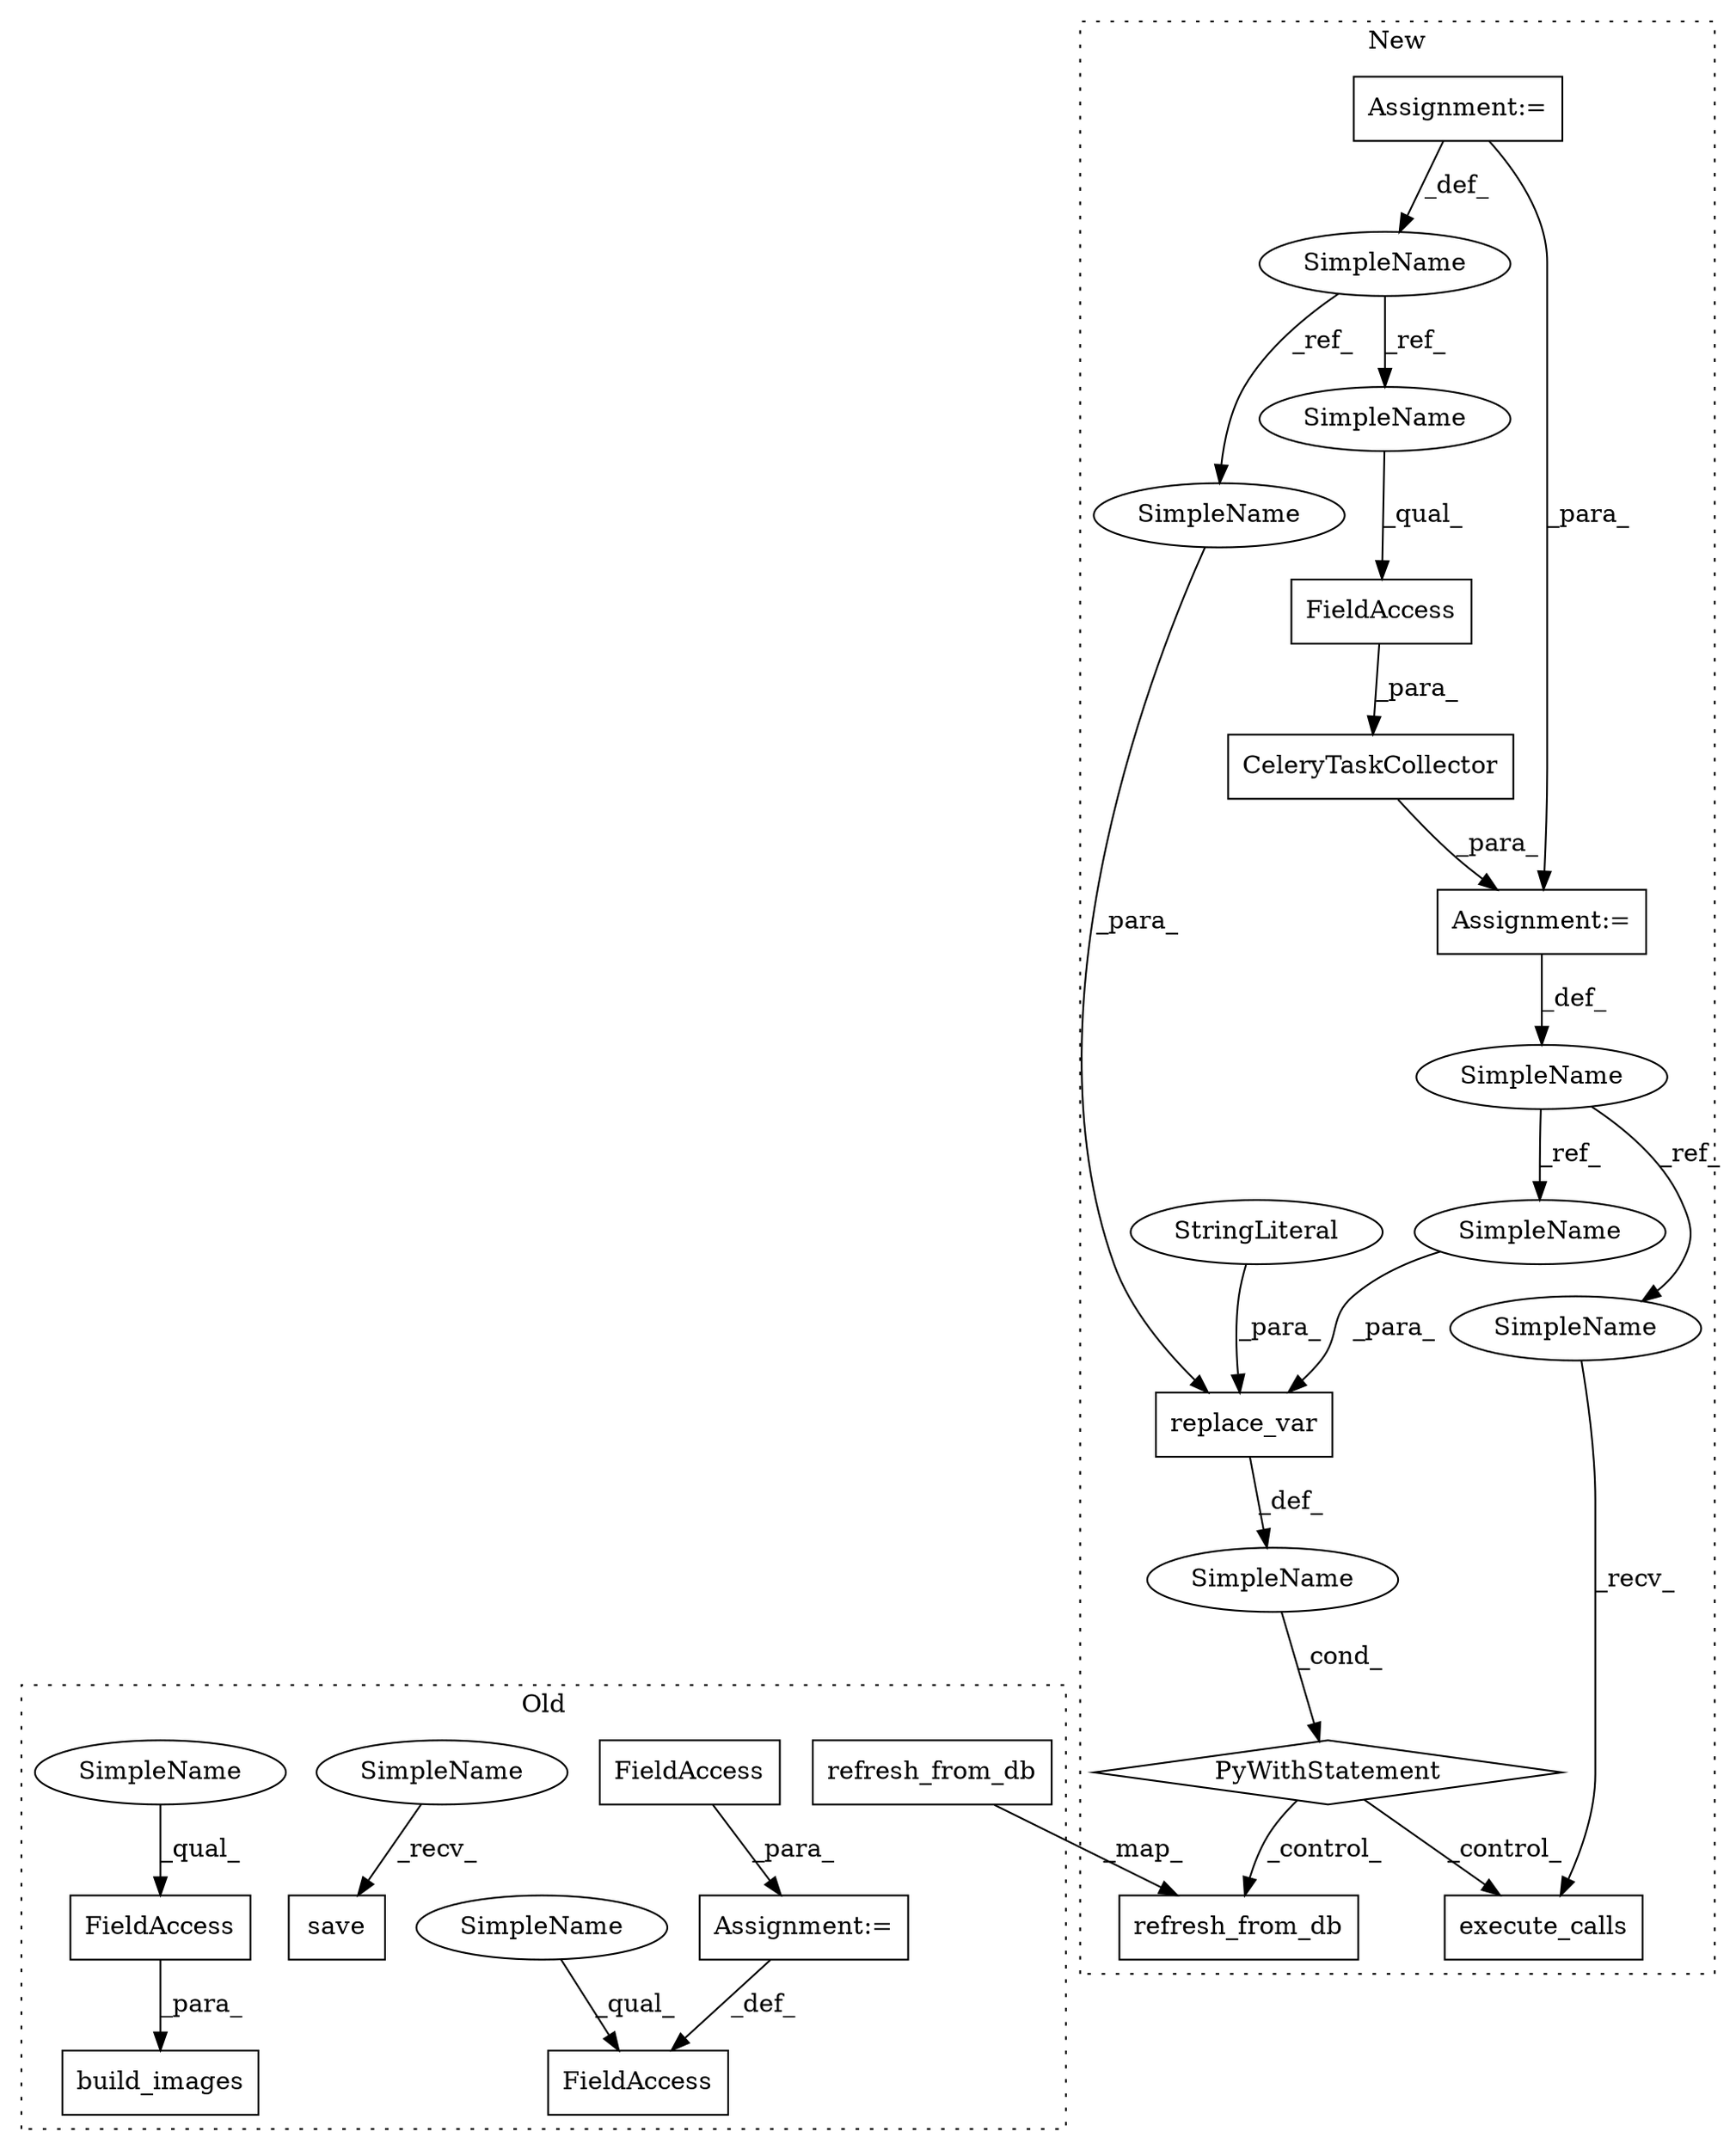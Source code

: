 digraph G {
subgraph cluster0 {
1 [label="refresh_from_db" a="32" s="2365" l="17" shape="box"];
3 [label="FieldAccess" a="22" s="2340" l="10" shape="box"];
11 [label="FieldAccess" a="22" s="2252" l="21" shape="box"];
12 [label="save" a="32" s="2315" l="6" shape="box"];
14 [label="build_images" a="32" s="2327,2350" l="13,1" shape="box"];
15 [label="Assignment:=" a="7" s="2273" l="1" shape="box"];
16 [label="FieldAccess" a="22" s="2274" l="27" shape="box"];
20 [label="SimpleName" a="42" s="2252" l="7" shape="ellipse"];
21 [label="SimpleName" a="42" s="2307" l="7" shape="ellipse"];
22 [label="SimpleName" a="42" s="2340" l="7" shape="ellipse"];
label = "Old";
style="dotted";
}
subgraph cluster1 {
2 [label="refresh_from_db" a="32" s="2484" l="17" shape="box"];
4 [label="SimpleName" a="42" s="" l="" shape="ellipse"];
5 [label="PyWithStatement" a="104" s="2126,2186" l="10,2" shape="diamond"];
6 [label="execute_calls" a="32" s="2453" l="15" shape="box"];
7 [label="CeleryTaskCollector" a="32" s="2079,2119" l="20,1" shape="box"];
8 [label="replace_var" a="32" s="2136,2185" l="12,1" shape="box"];
9 [label="SimpleName" a="42" s="1922" l="7" shape="ellipse"];
10 [label="FieldAccess" a="22" s="2099" l="20" shape="box"];
13 [label="SimpleName" a="42" s="2064" l="14" shape="ellipse"];
17 [label="Assignment:=" a="7" s="2078" l="1" shape="box"];
18 [label="Assignment:=" a="7" s="1922" l="7" shape="box"];
19 [label="StringLiteral" a="45" s="2156" l="14" shape="ellipse"];
23 [label="SimpleName" a="42" s="2171" l="14" shape="ellipse"];
24 [label="SimpleName" a="42" s="2438" l="14" shape="ellipse"];
25 [label="SimpleName" a="42" s="2099" l="7" shape="ellipse"];
26 [label="SimpleName" a="42" s="2148" l="7" shape="ellipse"];
label = "New";
style="dotted";
}
1 -> 2 [label="_map_"];
3 -> 14 [label="_para_"];
4 -> 5 [label="_cond_"];
5 -> 2 [label="_control_"];
5 -> 6 [label="_control_"];
7 -> 17 [label="_para_"];
8 -> 4 [label="_def_"];
9 -> 26 [label="_ref_"];
9 -> 25 [label="_ref_"];
10 -> 7 [label="_para_"];
13 -> 24 [label="_ref_"];
13 -> 23 [label="_ref_"];
15 -> 11 [label="_def_"];
16 -> 15 [label="_para_"];
17 -> 13 [label="_def_"];
18 -> 17 [label="_para_"];
18 -> 9 [label="_def_"];
19 -> 8 [label="_para_"];
20 -> 11 [label="_qual_"];
21 -> 12 [label="_recv_"];
22 -> 3 [label="_qual_"];
23 -> 8 [label="_para_"];
24 -> 6 [label="_recv_"];
25 -> 10 [label="_qual_"];
26 -> 8 [label="_para_"];
}